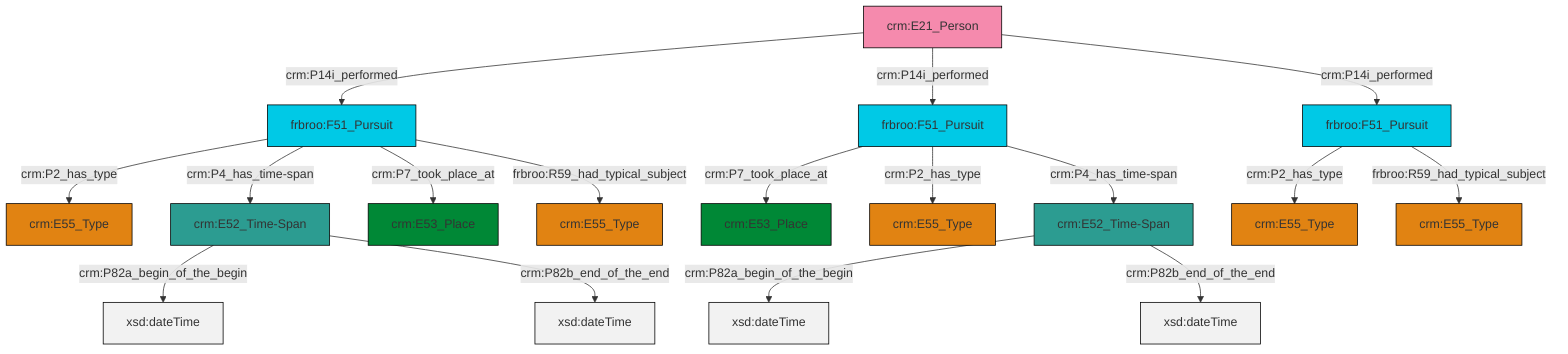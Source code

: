 graph TD
classDef Literal fill:#f2f2f2,stroke:#000000;
classDef CRM_Entity fill:#FFFFFF,stroke:#000000;
classDef Temporal_Entity fill:#00C9E6, stroke:#000000;
classDef Type fill:#E18312, stroke:#000000;
classDef Time-Span fill:#2C9C91, stroke:#000000;
classDef Appellation fill:#FFEB7F, stroke:#000000;
classDef Place fill:#008836, stroke:#000000;
classDef Persistent_Item fill:#B266B2, stroke:#000000;
classDef Conceptual_Object fill:#FFD700, stroke:#000000;
classDef Physical_Thing fill:#D2B48C, stroke:#000000;
classDef Actor fill:#f58aad, stroke:#000000;
classDef PC_Classes fill:#4ce600, stroke:#000000;
classDef Multi fill:#cccccc,stroke:#000000;

0["crm:E52_Time-Span"]:::Time-Span -->|crm:P82a_begin_of_the_begin| 1[xsd:dateTime]:::Literal
4["frbroo:F51_Pursuit"]:::Temporal_Entity -->|crm:P2_has_type| 6["crm:E55_Type"]:::Type
2["crm:E52_Time-Span"]:::Time-Span -->|crm:P82a_begin_of_the_begin| 10[xsd:dateTime]:::Literal
14["crm:E21_Person"]:::Actor -->|crm:P14i_performed| 4["frbroo:F51_Pursuit"]:::Temporal_Entity
2["crm:E52_Time-Span"]:::Time-Span -->|crm:P82b_end_of_the_end| 18[xsd:dateTime]:::Literal
19["frbroo:F51_Pursuit"]:::Temporal_Entity -->|crm:P7_took_place_at| 12["crm:E53_Place"]:::Place
16["frbroo:F51_Pursuit"]:::Temporal_Entity -->|crm:P2_has_type| 21["crm:E55_Type"]:::Type
19["frbroo:F51_Pursuit"]:::Temporal_Entity -->|crm:P2_has_type| 8["crm:E55_Type"]:::Type
14["crm:E21_Person"]:::Actor -->|crm:P14i_performed| 19["frbroo:F51_Pursuit"]:::Temporal_Entity
4["frbroo:F51_Pursuit"]:::Temporal_Entity -->|crm:P4_has_time-span| 0["crm:E52_Time-Span"]:::Time-Span
19["frbroo:F51_Pursuit"]:::Temporal_Entity -->|crm:P4_has_time-span| 2["crm:E52_Time-Span"]:::Time-Span
4["frbroo:F51_Pursuit"]:::Temporal_Entity -->|crm:P7_took_place_at| 22["crm:E53_Place"]:::Place
0["crm:E52_Time-Span"]:::Time-Span -->|crm:P82b_end_of_the_end| 29[xsd:dateTime]:::Literal
4["frbroo:F51_Pursuit"]:::Temporal_Entity -->|frbroo:R59_had_typical_subject| 30["crm:E55_Type"]:::Type
14["crm:E21_Person"]:::Actor -->|crm:P14i_performed| 16["frbroo:F51_Pursuit"]:::Temporal_Entity
16["frbroo:F51_Pursuit"]:::Temporal_Entity -->|frbroo:R59_had_typical_subject| 25["crm:E55_Type"]:::Type